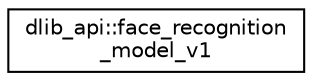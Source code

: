digraph "Graphical Class Hierarchy"
{
 // LATEX_PDF_SIZE
  edge [fontname="Helvetica",fontsize="10",labelfontname="Helvetica",labelfontsize="10"];
  node [fontname="Helvetica",fontsize="10",shape=record];
  rankdir="LR";
  Node0 [label="dlib_api::face_recognition\l_model_v1",height=0.2,width=0.4,color="black", fillcolor="white", style="filled",URL="$classdlib__api_1_1face__recognition__model__v1.html",tooltip="tool for face recognition based on: https://github.com/davisking/dlib/blob/f7f6f6761817f2e6e5cf10ae42..."];
}
